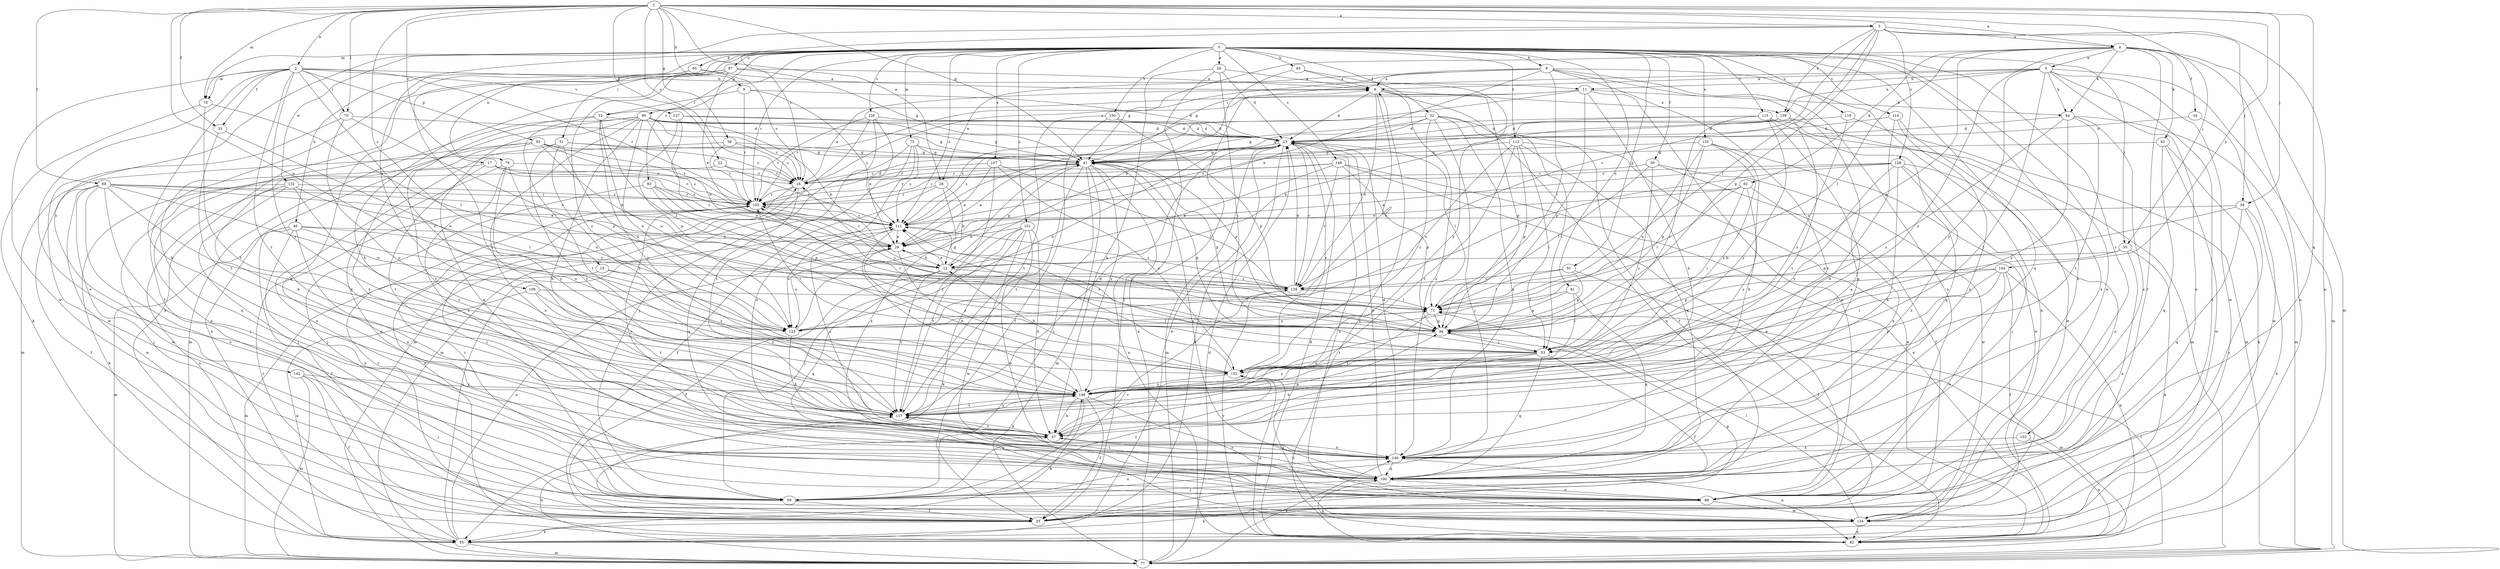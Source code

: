 strict digraph  {
0;
1;
2;
3;
4;
5;
6;
8;
9;
11;
12;
15;
17;
18;
22;
23;
26;
28;
29;
30;
32;
33;
34;
35;
38;
41;
44;
46;
47;
51;
52;
53;
55;
58;
59;
60;
61;
62;
64;
65;
68;
70;
71;
75;
76;
77;
79;
81;
82;
83;
87;
88;
90;
91;
93;
94;
100;
103;
105;
106;
107;
111;
112;
114;
115;
117;
118;
123;
126;
127;
128;
129;
132;
134;
135;
139;
140;
142;
144;
146;
148;
150;
151;
152;
0 -> 8  [label=b];
0 -> 26  [label=e];
0 -> 30  [label=f];
0 -> 32  [label=f];
0 -> 44  [label=h];
0 -> 46  [label=h];
0 -> 51  [label=i];
0 -> 55  [label=j];
0 -> 60  [label=k];
0 -> 75  [label=m];
0 -> 79  [label=n];
0 -> 81  [label=n];
0 -> 83  [label=o];
0 -> 87  [label=o];
0 -> 88  [label=o];
0 -> 90  [label=p];
0 -> 91  [label=p];
0 -> 100  [label=q];
0 -> 103  [label=r];
0 -> 105  [label=r];
0 -> 106  [label=s];
0 -> 107  [label=s];
0 -> 111  [label=s];
0 -> 112  [label=t];
0 -> 114  [label=t];
0 -> 115  [label=t];
0 -> 118  [label=u];
0 -> 126  [label=v];
0 -> 132  [label=w];
0 -> 134  [label=w];
0 -> 135  [label=x];
0 -> 142  [label=y];
0 -> 148  [label=z];
0 -> 150  [label=z];
0 -> 151  [label=z];
1 -> 2  [label=a];
1 -> 3  [label=a];
1 -> 4  [label=a];
1 -> 9  [label=b];
1 -> 15  [label=c];
1 -> 17  [label=c];
1 -> 18  [label=c];
1 -> 22  [label=d];
1 -> 28  [label=e];
1 -> 33  [label=f];
1 -> 38  [label=g];
1 -> 41  [label=g];
1 -> 55  [label=j];
1 -> 58  [label=j];
1 -> 68  [label=l];
1 -> 70  [label=l];
1 -> 76  [label=m];
1 -> 100  [label=q];
1 -> 123  [label=u];
1 -> 144  [label=y];
2 -> 11  [label=b];
2 -> 33  [label=f];
2 -> 47  [label=h];
2 -> 70  [label=l];
2 -> 76  [label=m];
2 -> 88  [label=o];
2 -> 93  [label=p];
2 -> 105  [label=r];
2 -> 117  [label=t];
2 -> 127  [label=v];
2 -> 134  [label=w];
2 -> 146  [label=y];
2 -> 152  [label=z];
3 -> 4  [label=a];
3 -> 18  [label=c];
3 -> 58  [label=j];
3 -> 71  [label=l];
3 -> 76  [label=m];
3 -> 82  [label=n];
3 -> 94  [label=p];
3 -> 128  [label=v];
3 -> 129  [label=v];
3 -> 139  [label=x];
4 -> 5  [label=a];
4 -> 18  [label=c];
4 -> 34  [label=f];
4 -> 35  [label=f];
4 -> 61  [label=k];
4 -> 62  [label=k];
4 -> 64  [label=k];
4 -> 71  [label=l];
4 -> 77  [label=m];
4 -> 82  [label=n];
4 -> 94  [label=p];
4 -> 146  [label=y];
5 -> 6  [label=a];
5 -> 11  [label=b];
5 -> 35  [label=f];
5 -> 41  [label=g];
5 -> 64  [label=k];
5 -> 77  [label=m];
5 -> 88  [label=o];
5 -> 117  [label=t];
5 -> 134  [label=w];
5 -> 139  [label=x];
5 -> 146  [label=y];
6 -> 23  [label=d];
6 -> 82  [label=n];
6 -> 94  [label=p];
6 -> 123  [label=u];
6 -> 129  [label=v];
6 -> 139  [label=x];
6 -> 140  [label=x];
8 -> 6  [label=a];
8 -> 28  [label=e];
8 -> 29  [label=e];
8 -> 41  [label=g];
8 -> 71  [label=l];
8 -> 82  [label=n];
8 -> 88  [label=o];
8 -> 100  [label=q];
8 -> 140  [label=x];
9 -> 23  [label=d];
9 -> 52  [label=i];
9 -> 105  [label=r];
9 -> 111  [label=s];
11 -> 47  [label=h];
11 -> 52  [label=i];
11 -> 64  [label=k];
11 -> 88  [label=o];
11 -> 94  [label=p];
11 -> 105  [label=r];
11 -> 111  [label=s];
12 -> 29  [label=e];
12 -> 35  [label=f];
12 -> 41  [label=g];
12 -> 100  [label=q];
12 -> 117  [label=t];
12 -> 129  [label=v];
15 -> 77  [label=m];
15 -> 129  [label=v];
15 -> 152  [label=z];
17 -> 18  [label=c];
17 -> 59  [label=j];
17 -> 105  [label=r];
17 -> 111  [label=s];
17 -> 117  [label=t];
18 -> 6  [label=a];
18 -> 82  [label=n];
18 -> 100  [label=q];
18 -> 105  [label=r];
22 -> 18  [label=c];
22 -> 111  [label=s];
22 -> 134  [label=w];
23 -> 41  [label=g];
23 -> 65  [label=k];
23 -> 71  [label=l];
23 -> 77  [label=m];
23 -> 111  [label=s];
23 -> 129  [label=v];
23 -> 152  [label=z];
26 -> 6  [label=a];
26 -> 23  [label=d];
26 -> 35  [label=f];
26 -> 47  [label=h];
26 -> 53  [label=i];
28 -> 12  [label=b];
28 -> 35  [label=f];
28 -> 105  [label=r];
28 -> 140  [label=x];
29 -> 12  [label=b];
29 -> 105  [label=r];
29 -> 123  [label=u];
29 -> 152  [label=z];
30 -> 18  [label=c];
30 -> 35  [label=f];
30 -> 71  [label=l];
30 -> 134  [label=w];
30 -> 152  [label=z];
32 -> 23  [label=d];
32 -> 35  [label=f];
32 -> 41  [label=g];
32 -> 53  [label=i];
32 -> 59  [label=j];
32 -> 111  [label=s];
32 -> 140  [label=x];
32 -> 152  [label=z];
33 -> 117  [label=t];
33 -> 123  [label=u];
34 -> 23  [label=d];
34 -> 134  [label=w];
35 -> 23  [label=d];
35 -> 65  [label=k];
35 -> 94  [label=p];
35 -> 105  [label=r];
35 -> 117  [label=t];
38 -> 18  [label=c];
38 -> 41  [label=g];
38 -> 77  [label=m];
38 -> 105  [label=r];
41 -> 18  [label=c];
41 -> 29  [label=e];
41 -> 59  [label=j];
41 -> 77  [label=m];
41 -> 82  [label=n];
41 -> 100  [label=q];
41 -> 105  [label=r];
41 -> 117  [label=t];
41 -> 146  [label=y];
44 -> 6  [label=a];
44 -> 12  [label=b];
44 -> 146  [label=y];
46 -> 29  [label=e];
46 -> 35  [label=f];
46 -> 77  [label=m];
46 -> 88  [label=o];
46 -> 123  [label=u];
46 -> 129  [label=v];
46 -> 140  [label=x];
47 -> 94  [label=p];
47 -> 111  [label=s];
47 -> 117  [label=t];
47 -> 140  [label=x];
51 -> 18  [label=c];
51 -> 41  [label=g];
51 -> 88  [label=o];
51 -> 117  [label=t];
51 -> 123  [label=u];
51 -> 146  [label=y];
52 -> 23  [label=d];
52 -> 71  [label=l];
52 -> 117  [label=t];
52 -> 123  [label=u];
52 -> 140  [label=x];
52 -> 146  [label=y];
53 -> 35  [label=f];
53 -> 41  [label=g];
53 -> 47  [label=h];
53 -> 100  [label=q];
53 -> 105  [label=r];
53 -> 111  [label=s];
53 -> 146  [label=y];
53 -> 152  [label=z];
55 -> 12  [label=b];
55 -> 53  [label=i];
55 -> 65  [label=k];
55 -> 88  [label=o];
58 -> 65  [label=k];
58 -> 88  [label=o];
58 -> 94  [label=p];
58 -> 100  [label=q];
58 -> 111  [label=s];
59 -> 18  [label=c];
59 -> 35  [label=f];
59 -> 105  [label=r];
59 -> 129  [label=v];
59 -> 140  [label=x];
59 -> 146  [label=y];
59 -> 152  [label=z];
60 -> 6  [label=a];
60 -> 18  [label=c];
60 -> 35  [label=f];
60 -> 117  [label=t];
61 -> 29  [label=e];
61 -> 53  [label=i];
61 -> 71  [label=l];
61 -> 105  [label=r];
61 -> 140  [label=x];
61 -> 146  [label=y];
62 -> 41  [label=g];
62 -> 65  [label=k];
62 -> 100  [label=q];
62 -> 134  [label=w];
64 -> 23  [label=d];
64 -> 77  [label=m];
64 -> 117  [label=t];
64 -> 140  [label=x];
64 -> 146  [label=y];
64 -> 152  [label=z];
65 -> 29  [label=e];
65 -> 77  [label=m];
65 -> 105  [label=r];
65 -> 111  [label=s];
68 -> 29  [label=e];
68 -> 35  [label=f];
68 -> 59  [label=j];
68 -> 88  [label=o];
68 -> 105  [label=r];
68 -> 111  [label=s];
68 -> 123  [label=u];
68 -> 134  [label=w];
68 -> 140  [label=x];
68 -> 146  [label=y];
70 -> 23  [label=d];
70 -> 94  [label=p];
70 -> 134  [label=w];
70 -> 146  [label=y];
71 -> 94  [label=p];
71 -> 117  [label=t];
71 -> 123  [label=u];
75 -> 41  [label=g];
75 -> 77  [label=m];
75 -> 94  [label=p];
75 -> 111  [label=s];
75 -> 117  [label=t];
75 -> 140  [label=x];
76 -> 65  [label=k];
76 -> 71  [label=l];
76 -> 117  [label=t];
77 -> 6  [label=a];
77 -> 23  [label=d];
77 -> 47  [label=h];
77 -> 71  [label=l];
77 -> 140  [label=x];
79 -> 18  [label=c];
79 -> 88  [label=o];
79 -> 123  [label=u];
79 -> 140  [label=x];
79 -> 146  [label=y];
81 -> 53  [label=i];
81 -> 71  [label=l];
81 -> 94  [label=p];
81 -> 100  [label=q];
82 -> 6  [label=a];
82 -> 23  [label=d];
82 -> 100  [label=q];
82 -> 129  [label=v];
83 -> 29  [label=e];
83 -> 59  [label=j];
83 -> 94  [label=p];
83 -> 105  [label=r];
83 -> 129  [label=v];
87 -> 6  [label=a];
87 -> 29  [label=e];
87 -> 41  [label=g];
87 -> 47  [label=h];
87 -> 65  [label=k];
87 -> 100  [label=q];
87 -> 152  [label=z];
88 -> 65  [label=k];
88 -> 134  [label=w];
90 -> 12  [label=b];
90 -> 18  [label=c];
90 -> 23  [label=d];
90 -> 41  [label=g];
90 -> 47  [label=h];
90 -> 65  [label=k];
90 -> 77  [label=m];
90 -> 88  [label=o];
90 -> 100  [label=q];
90 -> 123  [label=u];
90 -> 129  [label=v];
91 -> 35  [label=f];
91 -> 71  [label=l];
91 -> 94  [label=p];
91 -> 129  [label=v];
93 -> 12  [label=b];
93 -> 41  [label=g];
93 -> 47  [label=h];
93 -> 100  [label=q];
93 -> 105  [label=r];
93 -> 111  [label=s];
93 -> 117  [label=t];
94 -> 18  [label=c];
94 -> 41  [label=g];
94 -> 53  [label=i];
94 -> 77  [label=m];
94 -> 105  [label=r];
94 -> 152  [label=z];
100 -> 23  [label=d];
100 -> 47  [label=h];
100 -> 59  [label=j];
100 -> 88  [label=o];
100 -> 117  [label=t];
103 -> 82  [label=n];
103 -> 140  [label=x];
105 -> 23  [label=d];
105 -> 111  [label=s];
106 -> 65  [label=k];
106 -> 71  [label=l];
106 -> 117  [label=t];
106 -> 146  [label=y];
107 -> 18  [label=c];
107 -> 29  [label=e];
107 -> 71  [label=l];
107 -> 117  [label=t];
107 -> 152  [label=z];
111 -> 29  [label=e];
111 -> 94  [label=p];
111 -> 123  [label=u];
111 -> 146  [label=y];
112 -> 41  [label=g];
112 -> 53  [label=i];
112 -> 82  [label=n];
112 -> 94  [label=p];
112 -> 100  [label=q];
112 -> 117  [label=t];
112 -> 123  [label=u];
114 -> 23  [label=d];
114 -> 47  [label=h];
114 -> 134  [label=w];
114 -> 140  [label=x];
115 -> 23  [label=d];
115 -> 41  [label=g];
115 -> 53  [label=i];
115 -> 77  [label=m];
115 -> 100  [label=q];
115 -> 140  [label=x];
115 -> 146  [label=y];
117 -> 23  [label=d];
117 -> 47  [label=h];
117 -> 146  [label=y];
118 -> 23  [label=d];
118 -> 77  [label=m];
118 -> 152  [label=z];
123 -> 23  [label=d];
123 -> 41  [label=g];
123 -> 47  [label=h];
123 -> 71  [label=l];
126 -> 23  [label=d];
126 -> 29  [label=e];
126 -> 59  [label=j];
126 -> 77  [label=m];
126 -> 105  [label=r];
127 -> 12  [label=b];
127 -> 23  [label=d];
127 -> 41  [label=g];
127 -> 94  [label=p];
128 -> 18  [label=c];
128 -> 29  [label=e];
128 -> 47  [label=h];
128 -> 59  [label=j];
128 -> 88  [label=o];
128 -> 129  [label=v];
128 -> 140  [label=x];
128 -> 146  [label=y];
129 -> 23  [label=d];
129 -> 71  [label=l];
129 -> 111  [label=s];
132 -> 59  [label=j];
132 -> 65  [label=k];
132 -> 71  [label=l];
132 -> 82  [label=n];
132 -> 105  [label=r];
132 -> 117  [label=t];
134 -> 23  [label=d];
134 -> 71  [label=l];
134 -> 82  [label=n];
134 -> 152  [label=z];
135 -> 41  [label=g];
135 -> 47  [label=h];
135 -> 94  [label=p];
135 -> 123  [label=u];
135 -> 134  [label=w];
135 -> 152  [label=z];
139 -> 12  [label=b];
139 -> 23  [label=d];
139 -> 111  [label=s];
139 -> 117  [label=t];
139 -> 140  [label=x];
140 -> 23  [label=d];
140 -> 82  [label=n];
140 -> 100  [label=q];
140 -> 105  [label=r];
142 -> 35  [label=f];
142 -> 59  [label=j];
142 -> 77  [label=m];
142 -> 146  [label=y];
144 -> 35  [label=f];
144 -> 53  [label=i];
144 -> 82  [label=n];
144 -> 88  [label=o];
144 -> 94  [label=p];
144 -> 129  [label=v];
144 -> 146  [label=y];
146 -> 29  [label=e];
146 -> 35  [label=f];
146 -> 47  [label=h];
146 -> 65  [label=k];
146 -> 88  [label=o];
146 -> 117  [label=t];
148 -> 12  [label=b];
148 -> 18  [label=c];
148 -> 82  [label=n];
148 -> 88  [label=o];
148 -> 94  [label=p];
148 -> 105  [label=r];
148 -> 129  [label=v];
150 -> 23  [label=d];
150 -> 35  [label=f];
150 -> 94  [label=p];
150 -> 117  [label=t];
151 -> 29  [label=e];
151 -> 47  [label=h];
151 -> 59  [label=j];
151 -> 65  [label=k];
151 -> 88  [label=o];
151 -> 117  [label=t];
151 -> 134  [label=w];
152 -> 12  [label=b];
152 -> 82  [label=n];
152 -> 111  [label=s];
152 -> 146  [label=y];
}
